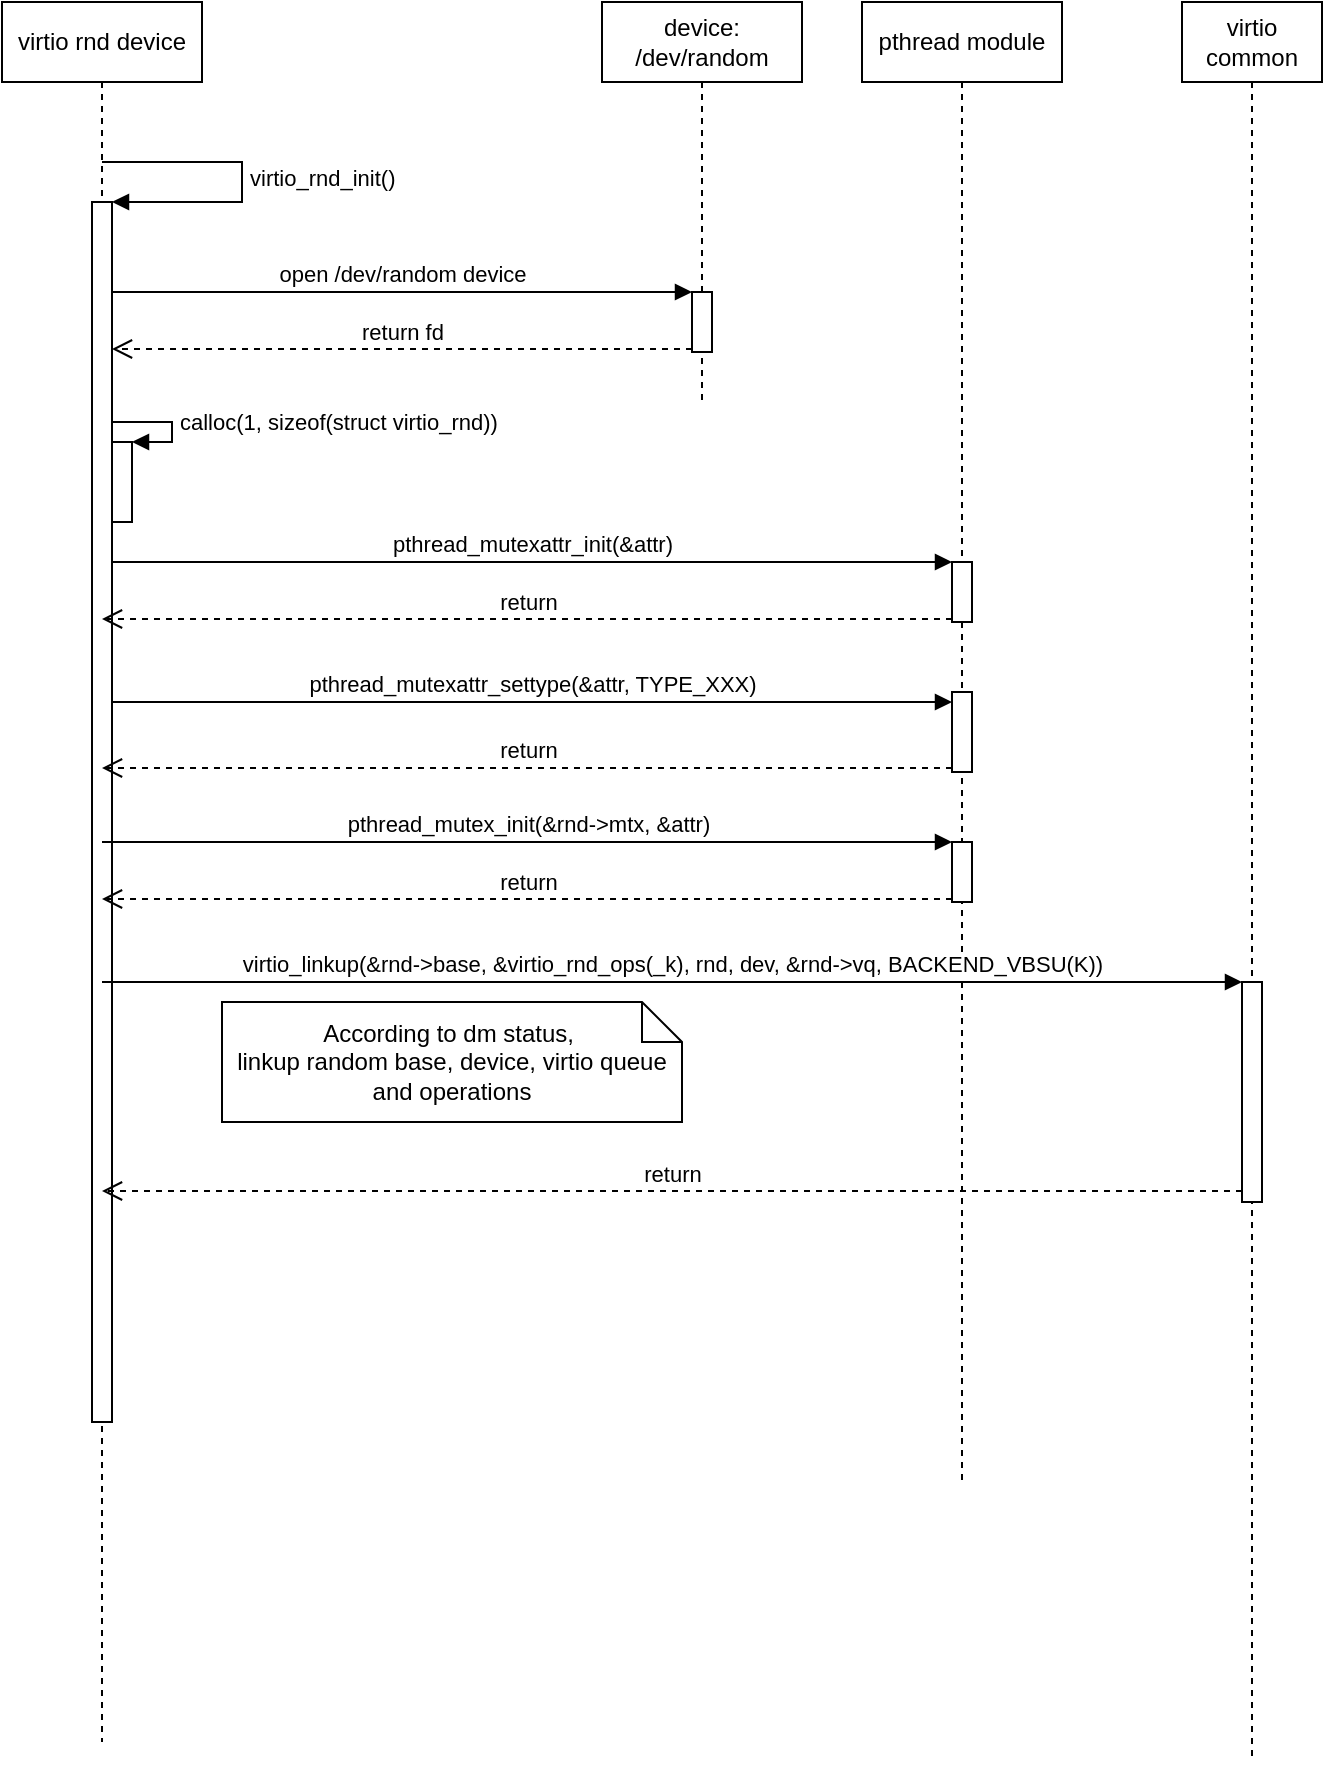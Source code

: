 <mxfile version="16.1.0" type="github">
  <diagram name="Page-1" id="13e1069c-82ec-6db2-03f1-153e76fe0fe0">
    <mxGraphModel dx="798" dy="480" grid="1" gridSize="10" guides="1" tooltips="1" connect="1" arrows="1" fold="1" page="1" pageScale="1" pageWidth="1100" pageHeight="850" background="none" math="0" shadow="0">
      <root>
        <mxCell id="0" />
        <mxCell id="1" parent="0" />
        <mxCell id="Yw1HEd1iCYnC2zurb09P-1" value="virtio rnd device" style="shape=umlLifeline;perimeter=lifelinePerimeter;whiteSpace=wrap;html=1;container=1;collapsible=0;recursiveResize=0;outlineConnect=0;" parent="1" vertex="1">
          <mxGeometry x="30" y="40" width="100" height="870" as="geometry" />
        </mxCell>
        <mxCell id="Yw1HEd1iCYnC2zurb09P-3" value="" style="html=1;points=[];perimeter=orthogonalPerimeter;" parent="Yw1HEd1iCYnC2zurb09P-1" vertex="1">
          <mxGeometry x="45" y="100" width="10" height="610" as="geometry" />
        </mxCell>
        <mxCell id="Yw1HEd1iCYnC2zurb09P-4" value="virtio_rnd_init()" style="edgeStyle=orthogonalEdgeStyle;html=1;align=left;spacingLeft=2;endArrow=block;rounded=0;entryX=1;entryY=0;" parent="Yw1HEd1iCYnC2zurb09P-1" source="Yw1HEd1iCYnC2zurb09P-1" target="Yw1HEd1iCYnC2zurb09P-3" edge="1">
          <mxGeometry relative="1" as="geometry">
            <mxPoint x="55" y="80" as="sourcePoint" />
            <Array as="points">
              <mxPoint x="120" y="80" />
              <mxPoint x="120" y="100" />
            </Array>
          </mxGeometry>
        </mxCell>
        <mxCell id="Wuc6aL7GPIGe7VfJl6uI-7" value="" style="html=1;points=[];perimeter=orthogonalPerimeter;" vertex="1" parent="Yw1HEd1iCYnC2zurb09P-1">
          <mxGeometry x="55" y="220" width="10" height="40" as="geometry" />
        </mxCell>
        <mxCell id="Wuc6aL7GPIGe7VfJl6uI-8" value="calloc(1, sizeof(struct virtio_rnd))" style="edgeStyle=orthogonalEdgeStyle;html=1;align=left;spacingLeft=2;endArrow=block;rounded=0;entryX=1;entryY=0;" edge="1" target="Wuc6aL7GPIGe7VfJl6uI-7" parent="Yw1HEd1iCYnC2zurb09P-1">
          <mxGeometry relative="1" as="geometry">
            <mxPoint x="55" y="210" as="sourcePoint" />
            <Array as="points">
              <mxPoint x="85" y="210" />
            </Array>
          </mxGeometry>
        </mxCell>
        <mxCell id="Yw1HEd1iCYnC2zurb09P-2" value="device: /dev/random" style="shape=umlLifeline;perimeter=lifelinePerimeter;whiteSpace=wrap;html=1;container=1;collapsible=0;recursiveResize=0;outlineConnect=0;" parent="1" vertex="1">
          <mxGeometry x="330" y="40" width="100" height="200" as="geometry" />
        </mxCell>
        <mxCell id="6ZeOy6tpFOoSeYvehP2T-7" value="" style="html=1;points=[];perimeter=orthogonalPerimeter;" parent="Yw1HEd1iCYnC2zurb09P-2" vertex="1">
          <mxGeometry x="45" y="145" width="10" height="30" as="geometry" />
        </mxCell>
        <mxCell id="6ZeOy6tpFOoSeYvehP2T-8" value="open /dev/random device" style="html=1;verticalAlign=bottom;endArrow=block;entryX=0;entryY=0;rounded=0;" parent="1" source="Yw1HEd1iCYnC2zurb09P-3" target="6ZeOy6tpFOoSeYvehP2T-7" edge="1">
          <mxGeometry relative="1" as="geometry">
            <mxPoint x="120" y="185" as="sourcePoint" />
          </mxGeometry>
        </mxCell>
        <mxCell id="6ZeOy6tpFOoSeYvehP2T-9" value="return fd" style="html=1;verticalAlign=bottom;endArrow=open;dashed=1;endSize=8;exitX=0;exitY=0.95;rounded=0;" parent="1" source="6ZeOy6tpFOoSeYvehP2T-7" target="Yw1HEd1iCYnC2zurb09P-3" edge="1">
          <mxGeometry relative="1" as="geometry">
            <mxPoint x="220" y="384" as="targetPoint" />
          </mxGeometry>
        </mxCell>
        <mxCell id="6ZeOy6tpFOoSeYvehP2T-14" value="pthread module" style="shape=umlLifeline;perimeter=lifelinePerimeter;whiteSpace=wrap;html=1;container=1;collapsible=0;recursiveResize=0;outlineConnect=0;" parent="1" vertex="1">
          <mxGeometry x="460" y="40" width="100" height="740" as="geometry" />
        </mxCell>
        <mxCell id="Wuc6aL7GPIGe7VfJl6uI-10" value="" style="html=1;points=[];perimeter=orthogonalPerimeter;" vertex="1" parent="6ZeOy6tpFOoSeYvehP2T-14">
          <mxGeometry x="45" y="280" width="10" height="30" as="geometry" />
        </mxCell>
        <mxCell id="Wuc6aL7GPIGe7VfJl6uI-13" value="" style="html=1;points=[];perimeter=orthogonalPerimeter;" vertex="1" parent="6ZeOy6tpFOoSeYvehP2T-14">
          <mxGeometry x="45" y="345" width="10" height="40" as="geometry" />
        </mxCell>
        <mxCell id="Wuc6aL7GPIGe7VfJl6uI-16" value="" style="html=1;points=[];perimeter=orthogonalPerimeter;" vertex="1" parent="6ZeOy6tpFOoSeYvehP2T-14">
          <mxGeometry x="45" y="420" width="10" height="30" as="geometry" />
        </mxCell>
        <mxCell id="Wuc6aL7GPIGe7VfJl6uI-11" value="pthread_mutexattr_init(&amp;amp;attr)" style="html=1;verticalAlign=bottom;endArrow=block;entryX=0;entryY=0;rounded=0;" edge="1" target="Wuc6aL7GPIGe7VfJl6uI-10" parent="1" source="Yw1HEd1iCYnC2zurb09P-3">
          <mxGeometry relative="1" as="geometry">
            <mxPoint x="80" y="320" as="sourcePoint" />
          </mxGeometry>
        </mxCell>
        <mxCell id="Wuc6aL7GPIGe7VfJl6uI-12" value="return" style="html=1;verticalAlign=bottom;endArrow=open;dashed=1;endSize=8;exitX=0;exitY=0.95;rounded=0;" edge="1" source="Wuc6aL7GPIGe7VfJl6uI-10" parent="1" target="Yw1HEd1iCYnC2zurb09P-1">
          <mxGeometry relative="1" as="geometry">
            <mxPoint x="465" y="396" as="targetPoint" />
          </mxGeometry>
        </mxCell>
        <mxCell id="Wuc6aL7GPIGe7VfJl6uI-15" value="return" style="html=1;verticalAlign=bottom;endArrow=open;dashed=1;endSize=8;exitX=0;exitY=0.95;rounded=0;" edge="1" source="Wuc6aL7GPIGe7VfJl6uI-13" parent="1" target="Yw1HEd1iCYnC2zurb09P-1">
          <mxGeometry relative="1" as="geometry">
            <mxPoint x="465" y="446" as="targetPoint" />
          </mxGeometry>
        </mxCell>
        <mxCell id="Wuc6aL7GPIGe7VfJl6uI-14" value="pthread_mutexattr_settype(&amp;amp;attr, TYPE_XXX)" style="html=1;verticalAlign=bottom;endArrow=block;rounded=0;" edge="1" target="Wuc6aL7GPIGe7VfJl6uI-13" parent="1" source="Yw1HEd1iCYnC2zurb09P-3">
          <mxGeometry relative="1" as="geometry">
            <mxPoint x="465" y="370" as="sourcePoint" />
            <Array as="points">
              <mxPoint x="440" y="390" />
            </Array>
          </mxGeometry>
        </mxCell>
        <mxCell id="Wuc6aL7GPIGe7VfJl6uI-17" value="pthread_mutex_init(&amp;amp;rnd-&amp;gt;mtx, &amp;amp;attr)" style="html=1;verticalAlign=bottom;endArrow=block;entryX=0;entryY=0;rounded=0;" edge="1" target="Wuc6aL7GPIGe7VfJl6uI-16" parent="1" source="Yw1HEd1iCYnC2zurb09P-1">
          <mxGeometry relative="1" as="geometry">
            <mxPoint x="575" y="460" as="sourcePoint" />
          </mxGeometry>
        </mxCell>
        <mxCell id="Wuc6aL7GPIGe7VfJl6uI-18" value="return" style="html=1;verticalAlign=bottom;endArrow=open;dashed=1;endSize=8;exitX=0;exitY=0.95;rounded=0;" edge="1" source="Wuc6aL7GPIGe7VfJl6uI-16" parent="1" target="Yw1HEd1iCYnC2zurb09P-1">
          <mxGeometry relative="1" as="geometry">
            <mxPoint x="575" y="536" as="targetPoint" />
          </mxGeometry>
        </mxCell>
        <mxCell id="Wuc6aL7GPIGe7VfJl6uI-19" value="virtio common" style="shape=umlLifeline;perimeter=lifelinePerimeter;whiteSpace=wrap;html=1;container=1;collapsible=0;recursiveResize=0;outlineConnect=0;" vertex="1" parent="1">
          <mxGeometry x="620" y="40" width="70" height="880" as="geometry" />
        </mxCell>
        <mxCell id="Wuc6aL7GPIGe7VfJl6uI-20" value="" style="html=1;points=[];perimeter=orthogonalPerimeter;" vertex="1" parent="Wuc6aL7GPIGe7VfJl6uI-19">
          <mxGeometry x="30" y="490" width="10" height="110" as="geometry" />
        </mxCell>
        <mxCell id="Wuc6aL7GPIGe7VfJl6uI-21" value="virtio_linkup(&amp;amp;rnd-&amp;gt;base, &amp;amp;virtio_rnd_ops(_k), rnd, dev, &amp;amp;rnd-&amp;gt;vq, BACKEND_VBSU(K))" style="html=1;verticalAlign=bottom;endArrow=block;entryX=0;entryY=0;rounded=0;" edge="1" target="Wuc6aL7GPIGe7VfJl6uI-20" parent="1" source="Yw1HEd1iCYnC2zurb09P-1">
          <mxGeometry relative="1" as="geometry">
            <mxPoint x="560" y="520" as="sourcePoint" />
          </mxGeometry>
        </mxCell>
        <mxCell id="Wuc6aL7GPIGe7VfJl6uI-22" value="return" style="html=1;verticalAlign=bottom;endArrow=open;dashed=1;endSize=8;exitX=0;exitY=0.95;rounded=0;" edge="1" source="Wuc6aL7GPIGe7VfJl6uI-20" parent="1" target="Yw1HEd1iCYnC2zurb09P-1">
          <mxGeometry relative="1" as="geometry">
            <mxPoint x="560" y="596" as="targetPoint" />
          </mxGeometry>
        </mxCell>
        <mxCell id="Wuc6aL7GPIGe7VfJl6uI-23" value="According to dm status,&amp;nbsp;&lt;br&gt;linkup random base, device, virtio queue and operations" style="shape=note;size=20;whiteSpace=wrap;html=1;" vertex="1" parent="1">
          <mxGeometry x="140" y="540" width="230" height="60" as="geometry" />
        </mxCell>
      </root>
    </mxGraphModel>
  </diagram>
</mxfile>
